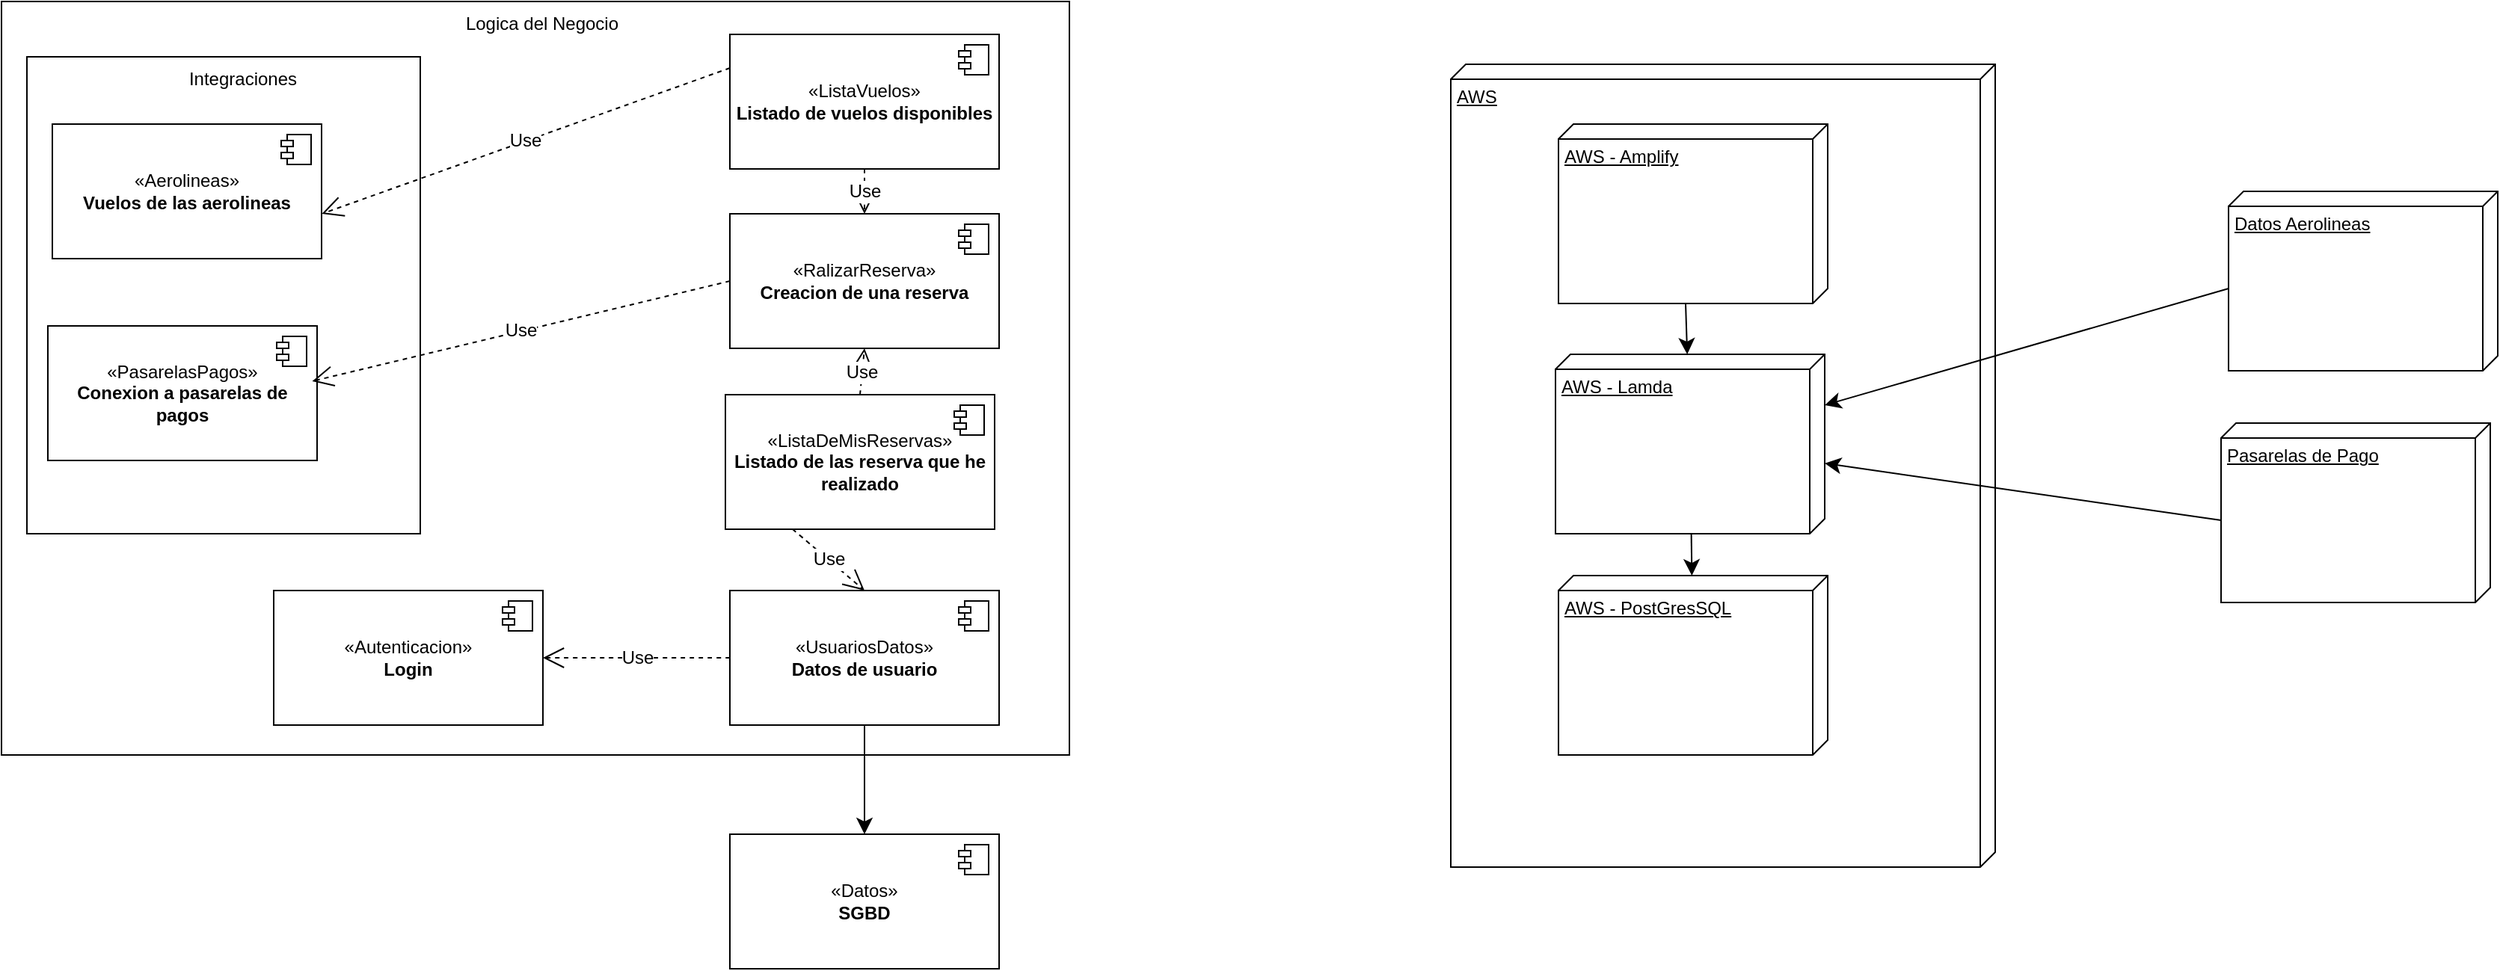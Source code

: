 <mxfile version="26.1.1">
  <diagram name="Página-1" id="aheaqTaC6P81OwI9J7dZ">
    <mxGraphModel dx="1450" dy="1015" grid="0" gridSize="10" guides="1" tooltips="1" connect="1" arrows="1" fold="1" page="0" pageScale="1" pageWidth="827" pageHeight="1169" math="0" shadow="0">
      <root>
        <mxCell id="0" />
        <mxCell id="1" parent="0" />
        <mxCell id="3Uq_CJf8RXj3Z8ZB75rO-1" value="" style="html=1;whiteSpace=wrap;" vertex="1" parent="1">
          <mxGeometry x="-97" y="-68" width="714" height="504" as="geometry" />
        </mxCell>
        <mxCell id="3Uq_CJf8RXj3Z8ZB75rO-4" value="" style="html=1;whiteSpace=wrap;" vertex="1" parent="1">
          <mxGeometry x="-80" y="-31" width="263" height="319" as="geometry" />
        </mxCell>
        <mxCell id="3Uq_CJf8RXj3Z8ZB75rO-5" value="«Aerolineas»&lt;br&gt;&lt;b&gt;Vuelos de las aerolineas&lt;/b&gt;" style="html=1;dropTarget=0;whiteSpace=wrap;" vertex="1" parent="1">
          <mxGeometry x="-63" y="14" width="180" height="90" as="geometry" />
        </mxCell>
        <mxCell id="3Uq_CJf8RXj3Z8ZB75rO-6" value="" style="shape=module;jettyWidth=8;jettyHeight=4;" vertex="1" parent="3Uq_CJf8RXj3Z8ZB75rO-5">
          <mxGeometry x="1" width="20" height="20" relative="1" as="geometry">
            <mxPoint x="-27" y="7" as="offset" />
          </mxGeometry>
        </mxCell>
        <mxCell id="3Uq_CJf8RXj3Z8ZB75rO-7" value="«PasarelasPagos»&lt;br&gt;&lt;b&gt;Conexion a pasarelas de pagos&lt;/b&gt;" style="html=1;dropTarget=0;whiteSpace=wrap;" vertex="1" parent="1">
          <mxGeometry x="-66" y="149" width="180" height="90" as="geometry" />
        </mxCell>
        <mxCell id="3Uq_CJf8RXj3Z8ZB75rO-8" value="" style="shape=module;jettyWidth=8;jettyHeight=4;" vertex="1" parent="3Uq_CJf8RXj3Z8ZB75rO-7">
          <mxGeometry x="1" width="20" height="20" relative="1" as="geometry">
            <mxPoint x="-27" y="7" as="offset" />
          </mxGeometry>
        </mxCell>
        <mxCell id="3Uq_CJf8RXj3Z8ZB75rO-9" value="«ListaDeMisReservas»&lt;br&gt;&lt;b&gt;Listado de las reserva que he realizado&lt;/b&gt;" style="html=1;dropTarget=0;whiteSpace=wrap;" vertex="1" parent="1">
          <mxGeometry x="387" y="195" width="180" height="90" as="geometry" />
        </mxCell>
        <mxCell id="3Uq_CJf8RXj3Z8ZB75rO-10" value="" style="shape=module;jettyWidth=8;jettyHeight=4;" vertex="1" parent="3Uq_CJf8RXj3Z8ZB75rO-9">
          <mxGeometry x="1" width="20" height="20" relative="1" as="geometry">
            <mxPoint x="-27" y="7" as="offset" />
          </mxGeometry>
        </mxCell>
        <mxCell id="3Uq_CJf8RXj3Z8ZB75rO-11" value="«RalizarReserva»&lt;br&gt;&lt;b&gt;Creacion de una reserva&lt;/b&gt;" style="html=1;dropTarget=0;whiteSpace=wrap;" vertex="1" parent="1">
          <mxGeometry x="390" y="74" width="180" height="90" as="geometry" />
        </mxCell>
        <mxCell id="3Uq_CJf8RXj3Z8ZB75rO-12" value="" style="shape=module;jettyWidth=8;jettyHeight=4;" vertex="1" parent="3Uq_CJf8RXj3Z8ZB75rO-11">
          <mxGeometry x="1" width="20" height="20" relative="1" as="geometry">
            <mxPoint x="-27" y="7" as="offset" />
          </mxGeometry>
        </mxCell>
        <mxCell id="3Uq_CJf8RXj3Z8ZB75rO-13" value="«ListaVuelos»&lt;br&gt;&lt;b&gt;Listado de vuelos disponibles&lt;/b&gt;" style="html=1;dropTarget=0;whiteSpace=wrap;" vertex="1" parent="1">
          <mxGeometry x="390" y="-46" width="180" height="90" as="geometry" />
        </mxCell>
        <mxCell id="3Uq_CJf8RXj3Z8ZB75rO-14" value="" style="shape=module;jettyWidth=8;jettyHeight=4;" vertex="1" parent="3Uq_CJf8RXj3Z8ZB75rO-13">
          <mxGeometry x="1" width="20" height="20" relative="1" as="geometry">
            <mxPoint x="-27" y="7" as="offset" />
          </mxGeometry>
        </mxCell>
        <mxCell id="3Uq_CJf8RXj3Z8ZB75rO-16" value="«UsuariosDatos»&lt;br&gt;&lt;b&gt;Datos de usuario&lt;/b&gt;" style="html=1;dropTarget=0;whiteSpace=wrap;" vertex="1" parent="1">
          <mxGeometry x="390" y="326" width="180" height="90" as="geometry" />
        </mxCell>
        <mxCell id="3Uq_CJf8RXj3Z8ZB75rO-17" value="" style="shape=module;jettyWidth=8;jettyHeight=4;" vertex="1" parent="3Uq_CJf8RXj3Z8ZB75rO-16">
          <mxGeometry x="1" width="20" height="20" relative="1" as="geometry">
            <mxPoint x="-27" y="7" as="offset" />
          </mxGeometry>
        </mxCell>
        <mxCell id="3Uq_CJf8RXj3Z8ZB75rO-18" value="Use" style="endArrow=open;endSize=12;dashed=1;html=1;rounded=0;fontSize=12;curved=1;entryX=1.001;entryY=0.667;entryDx=0;entryDy=0;entryPerimeter=0;exitX=0;exitY=0.25;exitDx=0;exitDy=0;" edge="1" parent="1" source="3Uq_CJf8RXj3Z8ZB75rO-13" target="3Uq_CJf8RXj3Z8ZB75rO-5">
          <mxGeometry width="160" relative="1" as="geometry">
            <mxPoint x="279" y="193" as="sourcePoint" />
            <mxPoint x="439" y="193" as="targetPoint" />
          </mxGeometry>
        </mxCell>
        <mxCell id="3Uq_CJf8RXj3Z8ZB75rO-19" value="Use" style="endArrow=open;endSize=12;dashed=1;html=1;rounded=0;fontSize=12;curved=1;entryX=0.5;entryY=0;entryDx=0;entryDy=0;exitX=0.5;exitY=1;exitDx=0;exitDy=0;" edge="1" parent="1" source="3Uq_CJf8RXj3Z8ZB75rO-13" target="3Uq_CJf8RXj3Z8ZB75rO-11">
          <mxGeometry width="160" relative="1" as="geometry">
            <mxPoint x="400" y="-13" as="sourcePoint" />
            <mxPoint x="127" y="84" as="targetPoint" />
          </mxGeometry>
        </mxCell>
        <mxCell id="3Uq_CJf8RXj3Z8ZB75rO-20" value="Use" style="endArrow=open;endSize=12;dashed=1;html=1;rounded=0;fontSize=12;curved=1;entryX=0.5;entryY=0;entryDx=0;entryDy=0;exitX=0.25;exitY=1;exitDx=0;exitDy=0;" edge="1" parent="1" source="3Uq_CJf8RXj3Z8ZB75rO-9" target="3Uq_CJf8RXj3Z8ZB75rO-16">
          <mxGeometry width="160" relative="1" as="geometry">
            <mxPoint x="490" y="54" as="sourcePoint" />
            <mxPoint x="396" y="79" as="targetPoint" />
          </mxGeometry>
        </mxCell>
        <mxCell id="3Uq_CJf8RXj3Z8ZB75rO-21" value="Use" style="endArrow=open;endSize=12;dashed=1;html=1;rounded=0;fontSize=12;curved=1;entryX=0.5;entryY=1;entryDx=0;entryDy=0;exitX=0.5;exitY=0;exitDx=0;exitDy=0;" edge="1" parent="1" source="3Uq_CJf8RXj3Z8ZB75rO-9" target="3Uq_CJf8RXj3Z8ZB75rO-11">
          <mxGeometry width="160" relative="1" as="geometry">
            <mxPoint x="500" y="64" as="sourcePoint" />
            <mxPoint x="406" y="89" as="targetPoint" />
          </mxGeometry>
        </mxCell>
        <mxCell id="3Uq_CJf8RXj3Z8ZB75rO-22" value="Use" style="endArrow=open;endSize=12;dashed=1;html=1;rounded=0;fontSize=12;curved=1;entryX=0.982;entryY=0.411;entryDx=0;entryDy=0;exitX=0;exitY=0.5;exitDx=0;exitDy=0;entryPerimeter=0;" edge="1" parent="1" source="3Uq_CJf8RXj3Z8ZB75rO-11" target="3Uq_CJf8RXj3Z8ZB75rO-7">
          <mxGeometry width="160" relative="1" as="geometry">
            <mxPoint x="510" y="74" as="sourcePoint" />
            <mxPoint x="416" y="99" as="targetPoint" />
          </mxGeometry>
        </mxCell>
        <mxCell id="3Uq_CJf8RXj3Z8ZB75rO-23" value="Integraciones" style="text;html=1;align=center;verticalAlign=middle;whiteSpace=wrap;rounded=0;" vertex="1" parent="1">
          <mxGeometry x="-10" y="-31" width="149" height="30" as="geometry" />
        </mxCell>
        <mxCell id="3Uq_CJf8RXj3Z8ZB75rO-24" value="Logica del Negocio" style="text;html=1;align=center;verticalAlign=middle;whiteSpace=wrap;rounded=0;" vertex="1" parent="1">
          <mxGeometry x="190" y="-68" width="149" height="30" as="geometry" />
        </mxCell>
        <mxCell id="3Uq_CJf8RXj3Z8ZB75rO-25" value="«Autenticacion»&lt;br&gt;&lt;b&gt;Login&lt;/b&gt;" style="html=1;dropTarget=0;whiteSpace=wrap;" vertex="1" parent="1">
          <mxGeometry x="85" y="326" width="180" height="90" as="geometry" />
        </mxCell>
        <mxCell id="3Uq_CJf8RXj3Z8ZB75rO-26" value="" style="shape=module;jettyWidth=8;jettyHeight=4;" vertex="1" parent="3Uq_CJf8RXj3Z8ZB75rO-25">
          <mxGeometry x="1" width="20" height="20" relative="1" as="geometry">
            <mxPoint x="-27" y="7" as="offset" />
          </mxGeometry>
        </mxCell>
        <mxCell id="3Uq_CJf8RXj3Z8ZB75rO-29" value="Use" style="endArrow=open;endSize=12;dashed=1;html=1;rounded=0;fontSize=12;curved=1;entryX=1;entryY=0.5;entryDx=0;entryDy=0;exitX=0;exitY=0.5;exitDx=0;exitDy=0;" edge="1" parent="1" source="3Uq_CJf8RXj3Z8ZB75rO-16" target="3Uq_CJf8RXj3Z8ZB75rO-25">
          <mxGeometry width="160" relative="1" as="geometry">
            <mxPoint x="490" y="54" as="sourcePoint" />
            <mxPoint x="396" y="79" as="targetPoint" />
          </mxGeometry>
        </mxCell>
        <mxCell id="3Uq_CJf8RXj3Z8ZB75rO-30" value="«Datos»&lt;br&gt;&lt;b&gt;SGBD&lt;/b&gt;" style="html=1;dropTarget=0;whiteSpace=wrap;" vertex="1" parent="1">
          <mxGeometry x="390" y="489" width="180" height="90" as="geometry" />
        </mxCell>
        <mxCell id="3Uq_CJf8RXj3Z8ZB75rO-31" value="" style="shape=module;jettyWidth=8;jettyHeight=4;" vertex="1" parent="3Uq_CJf8RXj3Z8ZB75rO-30">
          <mxGeometry x="1" width="20" height="20" relative="1" as="geometry">
            <mxPoint x="-27" y="7" as="offset" />
          </mxGeometry>
        </mxCell>
        <mxCell id="3Uq_CJf8RXj3Z8ZB75rO-32" value="" style="endArrow=classic;html=1;rounded=0;fontSize=12;startSize=8;endSize=8;curved=1;entryX=0.5;entryY=0;entryDx=0;entryDy=0;exitX=0.5;exitY=1;exitDx=0;exitDy=0;" edge="1" parent="1" source="3Uq_CJf8RXj3Z8ZB75rO-16" target="3Uq_CJf8RXj3Z8ZB75rO-30">
          <mxGeometry width="50" height="50" relative="1" as="geometry">
            <mxPoint x="334" y="452" as="sourcePoint" />
            <mxPoint x="384" y="402" as="targetPoint" />
          </mxGeometry>
        </mxCell>
        <mxCell id="3Uq_CJf8RXj3Z8ZB75rO-33" value="AWS" style="verticalAlign=top;align=left;spacingTop=8;spacingLeft=2;spacingRight=12;shape=cube;size=10;direction=south;fontStyle=4;html=1;whiteSpace=wrap;" vertex="1" parent="1">
          <mxGeometry x="872" y="-26" width="364" height="537" as="geometry" />
        </mxCell>
        <mxCell id="3Uq_CJf8RXj3Z8ZB75rO-41" style="edgeStyle=none;curved=1;rounded=0;orthogonalLoop=1;jettySize=auto;html=1;exitX=0;exitY=0;exitDx=120;exitDy=95;exitPerimeter=0;fontSize=12;startSize=8;endSize=8;" edge="1" parent="1" source="3Uq_CJf8RXj3Z8ZB75rO-34" target="3Uq_CJf8RXj3Z8ZB75rO-35">
          <mxGeometry relative="1" as="geometry" />
        </mxCell>
        <mxCell id="3Uq_CJf8RXj3Z8ZB75rO-34" value="AWS - Amplify" style="verticalAlign=top;align=left;spacingTop=8;spacingLeft=2;spacingRight=12;shape=cube;size=10;direction=south;fontStyle=4;html=1;whiteSpace=wrap;" vertex="1" parent="1">
          <mxGeometry x="944" y="14" width="180" height="120" as="geometry" />
        </mxCell>
        <mxCell id="3Uq_CJf8RXj3Z8ZB75rO-42" style="edgeStyle=none;curved=1;rounded=0;orthogonalLoop=1;jettySize=auto;html=1;fontSize=12;startSize=8;endSize=8;" edge="1" parent="1" source="3Uq_CJf8RXj3Z8ZB75rO-35" target="3Uq_CJf8RXj3Z8ZB75rO-36">
          <mxGeometry relative="1" as="geometry" />
        </mxCell>
        <mxCell id="3Uq_CJf8RXj3Z8ZB75rO-35" value="AWS - Lamda" style="verticalAlign=top;align=left;spacingTop=8;spacingLeft=2;spacingRight=12;shape=cube;size=10;direction=south;fontStyle=4;html=1;whiteSpace=wrap;" vertex="1" parent="1">
          <mxGeometry x="942" y="168" width="180" height="120" as="geometry" />
        </mxCell>
        <mxCell id="3Uq_CJf8RXj3Z8ZB75rO-36" value="AWS - PostGresSQL" style="verticalAlign=top;align=left;spacingTop=8;spacingLeft=2;spacingRight=12;shape=cube;size=10;direction=south;fontStyle=4;html=1;whiteSpace=wrap;" vertex="1" parent="1">
          <mxGeometry x="944" y="316" width="180" height="120" as="geometry" />
        </mxCell>
        <mxCell id="3Uq_CJf8RXj3Z8ZB75rO-44" style="edgeStyle=none;curved=1;rounded=0;orthogonalLoop=1;jettySize=auto;html=1;exitX=0;exitY=0;exitDx=65;exitDy=180;exitPerimeter=0;fontSize=12;startSize=8;endSize=8;" edge="1" parent="1" source="3Uq_CJf8RXj3Z8ZB75rO-37" target="3Uq_CJf8RXj3Z8ZB75rO-35">
          <mxGeometry relative="1" as="geometry" />
        </mxCell>
        <mxCell id="3Uq_CJf8RXj3Z8ZB75rO-37" value="Datos Aerolineas" style="verticalAlign=top;align=left;spacingTop=8;spacingLeft=2;spacingRight=12;shape=cube;size=10;direction=south;fontStyle=4;html=1;whiteSpace=wrap;" vertex="1" parent="1">
          <mxGeometry x="1392" y="59" width="180" height="120" as="geometry" />
        </mxCell>
        <mxCell id="3Uq_CJf8RXj3Z8ZB75rO-43" style="edgeStyle=none;curved=1;rounded=0;orthogonalLoop=1;jettySize=auto;html=1;exitX=0;exitY=0;exitDx=65;exitDy=180;exitPerimeter=0;fontSize=12;startSize=8;endSize=8;" edge="1" parent="1" source="3Uq_CJf8RXj3Z8ZB75rO-38" target="3Uq_CJf8RXj3Z8ZB75rO-35">
          <mxGeometry relative="1" as="geometry" />
        </mxCell>
        <mxCell id="3Uq_CJf8RXj3Z8ZB75rO-38" value="Pasarelas de Pago" style="verticalAlign=top;align=left;spacingTop=8;spacingLeft=2;spacingRight=12;shape=cube;size=10;direction=south;fontStyle=4;html=1;whiteSpace=wrap;" vertex="1" parent="1">
          <mxGeometry x="1387" y="214" width="180" height="120" as="geometry" />
        </mxCell>
      </root>
    </mxGraphModel>
  </diagram>
</mxfile>
